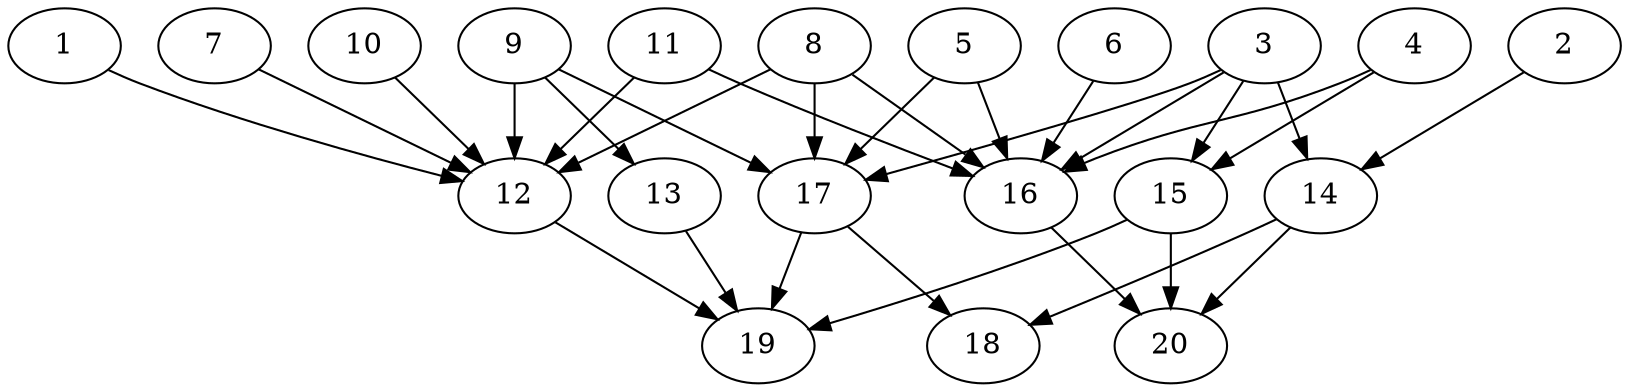 // DAG automatically generated by daggen at Thu Oct  3 13:58:43 2019
// ./daggen --dot -n 20 --ccr 0.5 --fat 0.7 --regular 0.5 --density 0.7 --mindata 5242880 --maxdata 52428800 
digraph G {
  1 [size="104503296", alpha="0.19", expect_size="52251648"] 
  1 -> 12 [size ="52251648"]
  2 [size="13821952", alpha="0.06", expect_size="6910976"] 
  2 -> 14 [size ="6910976"]
  3 [size="45434880", alpha="0.12", expect_size="22717440"] 
  3 -> 14 [size ="22717440"]
  3 -> 15 [size ="22717440"]
  3 -> 16 [size ="22717440"]
  3 -> 17 [size ="22717440"]
  4 [size="23654400", alpha="0.08", expect_size="11827200"] 
  4 -> 15 [size ="11827200"]
  4 -> 16 [size ="11827200"]
  5 [size="47872000", alpha="0.20", expect_size="23936000"] 
  5 -> 16 [size ="23936000"]
  5 -> 17 [size ="23936000"]
  6 [size="40249344", alpha="0.15", expect_size="20124672"] 
  6 -> 16 [size ="20124672"]
  7 [size="27799552", alpha="0.11", expect_size="13899776"] 
  7 -> 12 [size ="13899776"]
  8 [size="100945920", alpha="0.00", expect_size="50472960"] 
  8 -> 12 [size ="50472960"]
  8 -> 16 [size ="50472960"]
  8 -> 17 [size ="50472960"]
  9 [size="70782976", alpha="0.14", expect_size="35391488"] 
  9 -> 12 [size ="35391488"]
  9 -> 13 [size ="35391488"]
  9 -> 17 [size ="35391488"]
  10 [size="56346624", alpha="0.01", expect_size="28173312"] 
  10 -> 12 [size ="28173312"]
  11 [size="102645760", alpha="0.07", expect_size="51322880"] 
  11 -> 12 [size ="51322880"]
  11 -> 16 [size ="51322880"]
  12 [size="96696320", alpha="0.09", expect_size="48348160"] 
  12 -> 19 [size ="48348160"]
  13 [size="30142464", alpha="0.10", expect_size="15071232"] 
  13 -> 19 [size ="15071232"]
  14 [size="87193600", alpha="0.06", expect_size="43596800"] 
  14 -> 18 [size ="43596800"]
  14 -> 20 [size ="43596800"]
  15 [size="32540672", alpha="0.03", expect_size="16270336"] 
  15 -> 19 [size ="16270336"]
  15 -> 20 [size ="16270336"]
  16 [size="31219712", alpha="0.12", expect_size="15609856"] 
  16 -> 20 [size ="15609856"]
  17 [size="102670336", alpha="0.10", expect_size="51335168"] 
  17 -> 18 [size ="51335168"]
  17 -> 19 [size ="51335168"]
  18 [size="61939712", alpha="0.06", expect_size="30969856"] 
  19 [size="62889984", alpha="0.14", expect_size="31444992"] 
  20 [size="32710656", alpha="0.20", expect_size="16355328"] 
}
